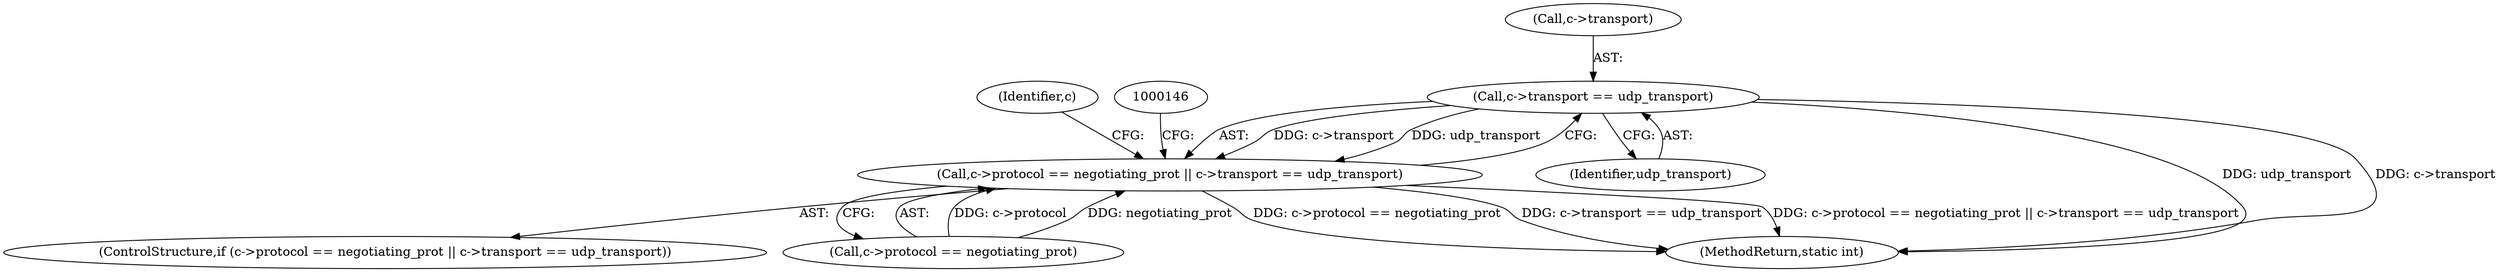 digraph "0_memcached_75cc83685e103bc8ba380a57468c8f04413033f9@pointer" {
"1000137" [label="(Call,c->transport == udp_transport)"];
"1000131" [label="(Call,c->protocol == negotiating_prot || c->transport == udp_transport)"];
"1000132" [label="(Call,c->protocol == negotiating_prot)"];
"1000130" [label="(ControlStructure,if (c->protocol == negotiating_prot || c->transport == udp_transport))"];
"1000188" [label="(Identifier,c)"];
"1000137" [label="(Call,c->transport == udp_transport)"];
"1000138" [label="(Call,c->transport)"];
"1000141" [label="(Identifier,udp_transport)"];
"1000565" [label="(MethodReturn,static int)"];
"1000131" [label="(Call,c->protocol == negotiating_prot || c->transport == udp_transport)"];
"1000137" -> "1000131"  [label="AST: "];
"1000137" -> "1000141"  [label="CFG: "];
"1000138" -> "1000137"  [label="AST: "];
"1000141" -> "1000137"  [label="AST: "];
"1000131" -> "1000137"  [label="CFG: "];
"1000137" -> "1000565"  [label="DDG: udp_transport"];
"1000137" -> "1000565"  [label="DDG: c->transport"];
"1000137" -> "1000131"  [label="DDG: c->transport"];
"1000137" -> "1000131"  [label="DDG: udp_transport"];
"1000131" -> "1000130"  [label="AST: "];
"1000131" -> "1000132"  [label="CFG: "];
"1000132" -> "1000131"  [label="AST: "];
"1000146" -> "1000131"  [label="CFG: "];
"1000188" -> "1000131"  [label="CFG: "];
"1000131" -> "1000565"  [label="DDG: c->protocol == negotiating_prot"];
"1000131" -> "1000565"  [label="DDG: c->transport == udp_transport"];
"1000131" -> "1000565"  [label="DDG: c->protocol == negotiating_prot || c->transport == udp_transport"];
"1000132" -> "1000131"  [label="DDG: c->protocol"];
"1000132" -> "1000131"  [label="DDG: negotiating_prot"];
}

